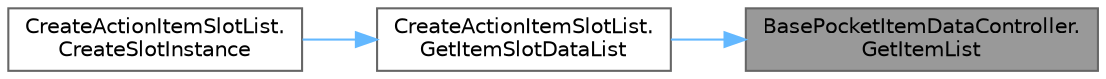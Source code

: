 digraph "BasePocketItemDataController.GetItemList"
{
 // LATEX_PDF_SIZE
  bgcolor="transparent";
  edge [fontname=Helvetica,fontsize=10,labelfontname=Helvetica,labelfontsize=10];
  node [fontname=Helvetica,fontsize=10,shape=box,height=0.2,width=0.4];
  rankdir="RL";
  Node1 [id="Node000001",label="BasePocketItemDataController.\lGetItemList",height=0.2,width=0.4,color="gray40", fillcolor="grey60", style="filled", fontcolor="black",tooltip=" "];
  Node1 -> Node2 [id="edge1_Node000001_Node000002",dir="back",color="steelblue1",style="solid",tooltip=" "];
  Node2 [id="Node000002",label="CreateActionItemSlotList.\lGetItemSlotDataList",height=0.2,width=0.4,color="grey40", fillcolor="white", style="filled",URL="$class_create_action_item_slot_list.html#a6fc3914ae52aaa785755ad40aa29139b",tooltip=" "];
  Node2 -> Node3 [id="edge2_Node000002_Node000003",dir="back",color="steelblue1",style="solid",tooltip=" "];
  Node3 [id="Node000003",label="CreateActionItemSlotList.\lCreateSlotInstance",height=0.2,width=0.4,color="grey40", fillcolor="white", style="filled",URL="$class_create_action_item_slot_list.html#a728d306ee2e102c945f86a2c8e67c5cd",tooltip=" "];
}
